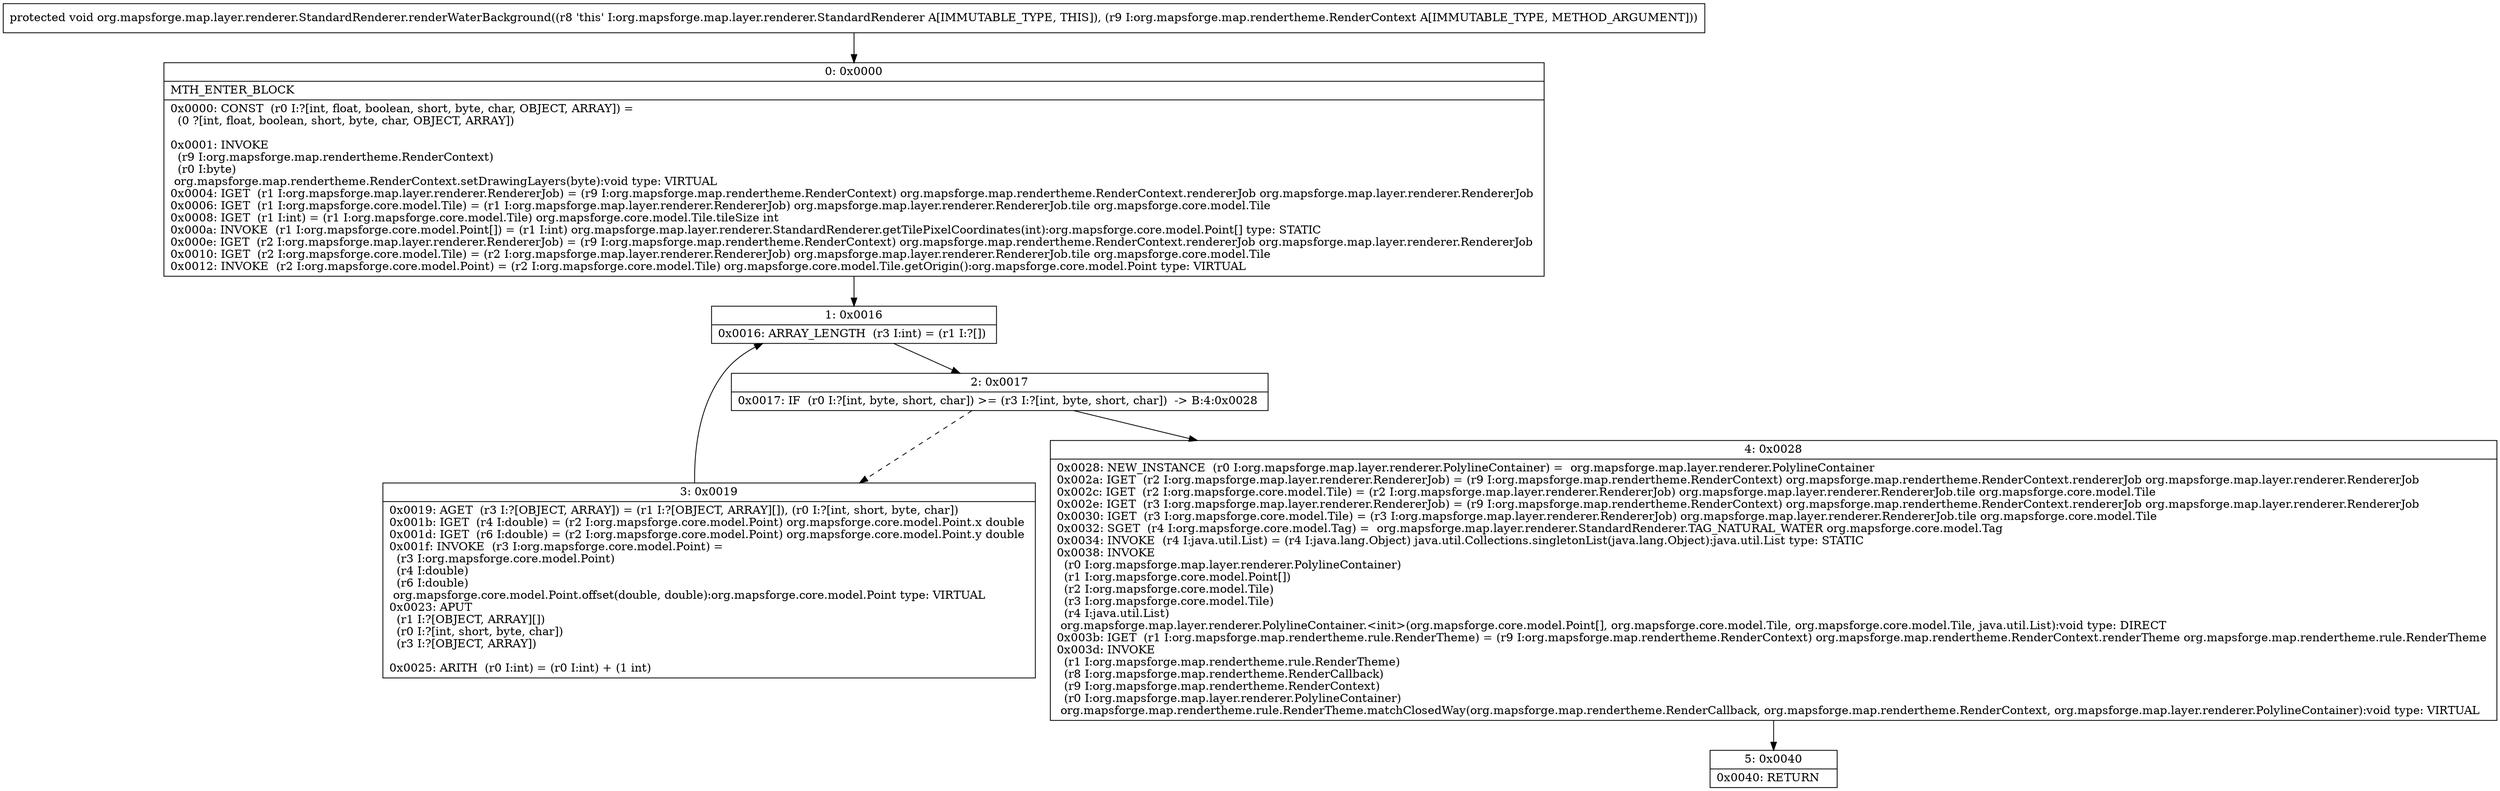 digraph "CFG fororg.mapsforge.map.layer.renderer.StandardRenderer.renderWaterBackground(Lorg\/mapsforge\/map\/rendertheme\/RenderContext;)V" {
Node_0 [shape=record,label="{0\:\ 0x0000|MTH_ENTER_BLOCK\l|0x0000: CONST  (r0 I:?[int, float, boolean, short, byte, char, OBJECT, ARRAY]) = \l  (0 ?[int, float, boolean, short, byte, char, OBJECT, ARRAY])\l \l0x0001: INVOKE  \l  (r9 I:org.mapsforge.map.rendertheme.RenderContext)\l  (r0 I:byte)\l org.mapsforge.map.rendertheme.RenderContext.setDrawingLayers(byte):void type: VIRTUAL \l0x0004: IGET  (r1 I:org.mapsforge.map.layer.renderer.RendererJob) = (r9 I:org.mapsforge.map.rendertheme.RenderContext) org.mapsforge.map.rendertheme.RenderContext.rendererJob org.mapsforge.map.layer.renderer.RendererJob \l0x0006: IGET  (r1 I:org.mapsforge.core.model.Tile) = (r1 I:org.mapsforge.map.layer.renderer.RendererJob) org.mapsforge.map.layer.renderer.RendererJob.tile org.mapsforge.core.model.Tile \l0x0008: IGET  (r1 I:int) = (r1 I:org.mapsforge.core.model.Tile) org.mapsforge.core.model.Tile.tileSize int \l0x000a: INVOKE  (r1 I:org.mapsforge.core.model.Point[]) = (r1 I:int) org.mapsforge.map.layer.renderer.StandardRenderer.getTilePixelCoordinates(int):org.mapsforge.core.model.Point[] type: STATIC \l0x000e: IGET  (r2 I:org.mapsforge.map.layer.renderer.RendererJob) = (r9 I:org.mapsforge.map.rendertheme.RenderContext) org.mapsforge.map.rendertheme.RenderContext.rendererJob org.mapsforge.map.layer.renderer.RendererJob \l0x0010: IGET  (r2 I:org.mapsforge.core.model.Tile) = (r2 I:org.mapsforge.map.layer.renderer.RendererJob) org.mapsforge.map.layer.renderer.RendererJob.tile org.mapsforge.core.model.Tile \l0x0012: INVOKE  (r2 I:org.mapsforge.core.model.Point) = (r2 I:org.mapsforge.core.model.Tile) org.mapsforge.core.model.Tile.getOrigin():org.mapsforge.core.model.Point type: VIRTUAL \l}"];
Node_1 [shape=record,label="{1\:\ 0x0016|0x0016: ARRAY_LENGTH  (r3 I:int) = (r1 I:?[]) \l}"];
Node_2 [shape=record,label="{2\:\ 0x0017|0x0017: IF  (r0 I:?[int, byte, short, char]) \>= (r3 I:?[int, byte, short, char])  \-\> B:4:0x0028 \l}"];
Node_3 [shape=record,label="{3\:\ 0x0019|0x0019: AGET  (r3 I:?[OBJECT, ARRAY]) = (r1 I:?[OBJECT, ARRAY][]), (r0 I:?[int, short, byte, char]) \l0x001b: IGET  (r4 I:double) = (r2 I:org.mapsforge.core.model.Point) org.mapsforge.core.model.Point.x double \l0x001d: IGET  (r6 I:double) = (r2 I:org.mapsforge.core.model.Point) org.mapsforge.core.model.Point.y double \l0x001f: INVOKE  (r3 I:org.mapsforge.core.model.Point) = \l  (r3 I:org.mapsforge.core.model.Point)\l  (r4 I:double)\l  (r6 I:double)\l org.mapsforge.core.model.Point.offset(double, double):org.mapsforge.core.model.Point type: VIRTUAL \l0x0023: APUT  \l  (r1 I:?[OBJECT, ARRAY][])\l  (r0 I:?[int, short, byte, char])\l  (r3 I:?[OBJECT, ARRAY])\l \l0x0025: ARITH  (r0 I:int) = (r0 I:int) + (1 int) \l}"];
Node_4 [shape=record,label="{4\:\ 0x0028|0x0028: NEW_INSTANCE  (r0 I:org.mapsforge.map.layer.renderer.PolylineContainer) =  org.mapsforge.map.layer.renderer.PolylineContainer \l0x002a: IGET  (r2 I:org.mapsforge.map.layer.renderer.RendererJob) = (r9 I:org.mapsforge.map.rendertheme.RenderContext) org.mapsforge.map.rendertheme.RenderContext.rendererJob org.mapsforge.map.layer.renderer.RendererJob \l0x002c: IGET  (r2 I:org.mapsforge.core.model.Tile) = (r2 I:org.mapsforge.map.layer.renderer.RendererJob) org.mapsforge.map.layer.renderer.RendererJob.tile org.mapsforge.core.model.Tile \l0x002e: IGET  (r3 I:org.mapsforge.map.layer.renderer.RendererJob) = (r9 I:org.mapsforge.map.rendertheme.RenderContext) org.mapsforge.map.rendertheme.RenderContext.rendererJob org.mapsforge.map.layer.renderer.RendererJob \l0x0030: IGET  (r3 I:org.mapsforge.core.model.Tile) = (r3 I:org.mapsforge.map.layer.renderer.RendererJob) org.mapsforge.map.layer.renderer.RendererJob.tile org.mapsforge.core.model.Tile \l0x0032: SGET  (r4 I:org.mapsforge.core.model.Tag) =  org.mapsforge.map.layer.renderer.StandardRenderer.TAG_NATURAL_WATER org.mapsforge.core.model.Tag \l0x0034: INVOKE  (r4 I:java.util.List) = (r4 I:java.lang.Object) java.util.Collections.singletonList(java.lang.Object):java.util.List type: STATIC \l0x0038: INVOKE  \l  (r0 I:org.mapsforge.map.layer.renderer.PolylineContainer)\l  (r1 I:org.mapsforge.core.model.Point[])\l  (r2 I:org.mapsforge.core.model.Tile)\l  (r3 I:org.mapsforge.core.model.Tile)\l  (r4 I:java.util.List)\l org.mapsforge.map.layer.renderer.PolylineContainer.\<init\>(org.mapsforge.core.model.Point[], org.mapsforge.core.model.Tile, org.mapsforge.core.model.Tile, java.util.List):void type: DIRECT \l0x003b: IGET  (r1 I:org.mapsforge.map.rendertheme.rule.RenderTheme) = (r9 I:org.mapsforge.map.rendertheme.RenderContext) org.mapsforge.map.rendertheme.RenderContext.renderTheme org.mapsforge.map.rendertheme.rule.RenderTheme \l0x003d: INVOKE  \l  (r1 I:org.mapsforge.map.rendertheme.rule.RenderTheme)\l  (r8 I:org.mapsforge.map.rendertheme.RenderCallback)\l  (r9 I:org.mapsforge.map.rendertheme.RenderContext)\l  (r0 I:org.mapsforge.map.layer.renderer.PolylineContainer)\l org.mapsforge.map.rendertheme.rule.RenderTheme.matchClosedWay(org.mapsforge.map.rendertheme.RenderCallback, org.mapsforge.map.rendertheme.RenderContext, org.mapsforge.map.layer.renderer.PolylineContainer):void type: VIRTUAL \l}"];
Node_5 [shape=record,label="{5\:\ 0x0040|0x0040: RETURN   \l}"];
MethodNode[shape=record,label="{protected void org.mapsforge.map.layer.renderer.StandardRenderer.renderWaterBackground((r8 'this' I:org.mapsforge.map.layer.renderer.StandardRenderer A[IMMUTABLE_TYPE, THIS]), (r9 I:org.mapsforge.map.rendertheme.RenderContext A[IMMUTABLE_TYPE, METHOD_ARGUMENT])) }"];
MethodNode -> Node_0;
Node_0 -> Node_1;
Node_1 -> Node_2;
Node_2 -> Node_3[style=dashed];
Node_2 -> Node_4;
Node_3 -> Node_1;
Node_4 -> Node_5;
}

